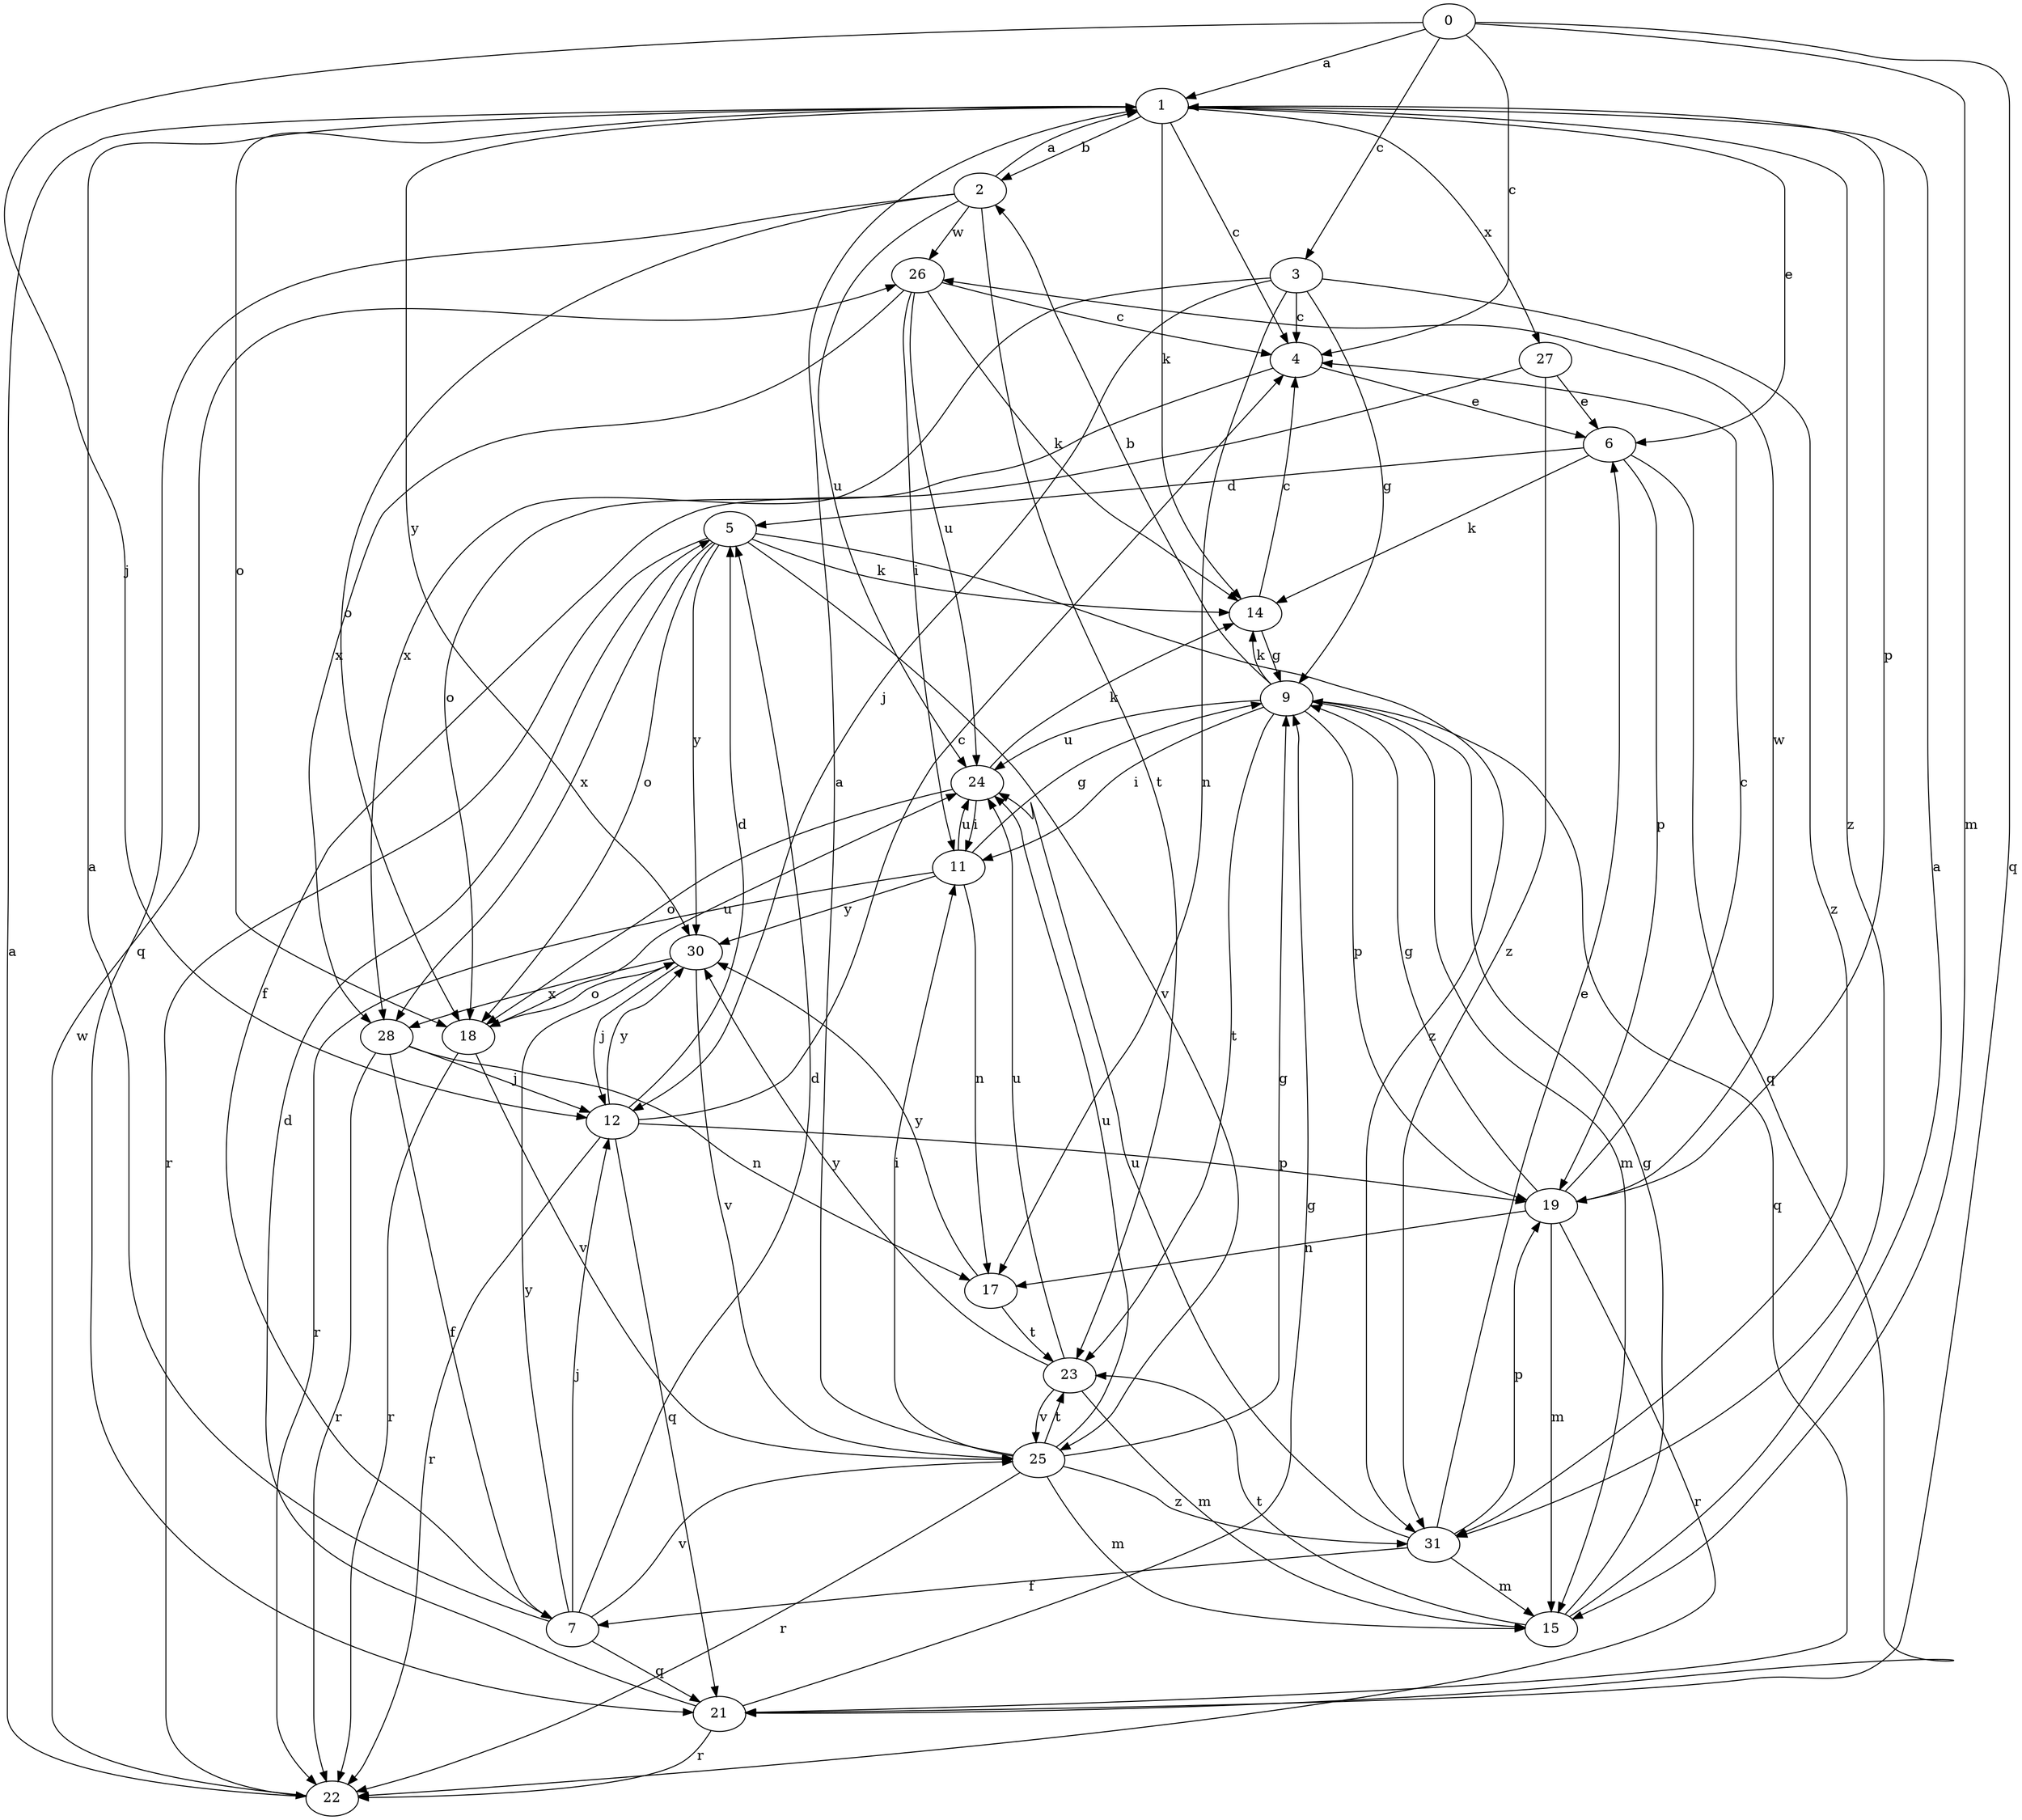 strict digraph  {
0;
1;
2;
3;
4;
5;
6;
7;
9;
11;
12;
14;
15;
17;
18;
19;
21;
22;
23;
24;
25;
26;
27;
28;
30;
31;
0 -> 1  [label=a];
0 -> 3  [label=c];
0 -> 4  [label=c];
0 -> 12  [label=j];
0 -> 15  [label=m];
0 -> 21  [label=q];
1 -> 2  [label=b];
1 -> 4  [label=c];
1 -> 6  [label=e];
1 -> 14  [label=k];
1 -> 18  [label=o];
1 -> 19  [label=p];
1 -> 27  [label=x];
1 -> 30  [label=y];
1 -> 31  [label=z];
2 -> 1  [label=a];
2 -> 18  [label=o];
2 -> 21  [label=q];
2 -> 23  [label=t];
2 -> 24  [label=u];
2 -> 26  [label=w];
3 -> 4  [label=c];
3 -> 9  [label=g];
3 -> 12  [label=j];
3 -> 17  [label=n];
3 -> 28  [label=x];
3 -> 31  [label=z];
4 -> 6  [label=e];
4 -> 18  [label=o];
5 -> 14  [label=k];
5 -> 18  [label=o];
5 -> 22  [label=r];
5 -> 25  [label=v];
5 -> 28  [label=x];
5 -> 30  [label=y];
5 -> 31  [label=z];
6 -> 5  [label=d];
6 -> 14  [label=k];
6 -> 19  [label=p];
6 -> 21  [label=q];
7 -> 1  [label=a];
7 -> 5  [label=d];
7 -> 12  [label=j];
7 -> 21  [label=q];
7 -> 25  [label=v];
7 -> 30  [label=y];
9 -> 2  [label=b];
9 -> 11  [label=i];
9 -> 14  [label=k];
9 -> 15  [label=m];
9 -> 19  [label=p];
9 -> 21  [label=q];
9 -> 23  [label=t];
9 -> 24  [label=u];
11 -> 9  [label=g];
11 -> 17  [label=n];
11 -> 22  [label=r];
11 -> 24  [label=u];
11 -> 30  [label=y];
12 -> 4  [label=c];
12 -> 5  [label=d];
12 -> 19  [label=p];
12 -> 21  [label=q];
12 -> 22  [label=r];
12 -> 30  [label=y];
14 -> 4  [label=c];
14 -> 9  [label=g];
15 -> 1  [label=a];
15 -> 9  [label=g];
15 -> 23  [label=t];
17 -> 23  [label=t];
17 -> 30  [label=y];
18 -> 22  [label=r];
18 -> 24  [label=u];
18 -> 25  [label=v];
19 -> 4  [label=c];
19 -> 9  [label=g];
19 -> 15  [label=m];
19 -> 17  [label=n];
19 -> 22  [label=r];
19 -> 26  [label=w];
21 -> 5  [label=d];
21 -> 9  [label=g];
21 -> 22  [label=r];
22 -> 1  [label=a];
22 -> 26  [label=w];
23 -> 15  [label=m];
23 -> 24  [label=u];
23 -> 25  [label=v];
23 -> 30  [label=y];
24 -> 11  [label=i];
24 -> 14  [label=k];
24 -> 18  [label=o];
25 -> 1  [label=a];
25 -> 9  [label=g];
25 -> 11  [label=i];
25 -> 15  [label=m];
25 -> 22  [label=r];
25 -> 23  [label=t];
25 -> 24  [label=u];
25 -> 31  [label=z];
26 -> 4  [label=c];
26 -> 11  [label=i];
26 -> 14  [label=k];
26 -> 24  [label=u];
26 -> 28  [label=x];
27 -> 6  [label=e];
27 -> 7  [label=f];
27 -> 31  [label=z];
28 -> 7  [label=f];
28 -> 12  [label=j];
28 -> 17  [label=n];
28 -> 22  [label=r];
30 -> 12  [label=j];
30 -> 18  [label=o];
30 -> 25  [label=v];
30 -> 28  [label=x];
31 -> 6  [label=e];
31 -> 7  [label=f];
31 -> 15  [label=m];
31 -> 19  [label=p];
31 -> 24  [label=u];
}
